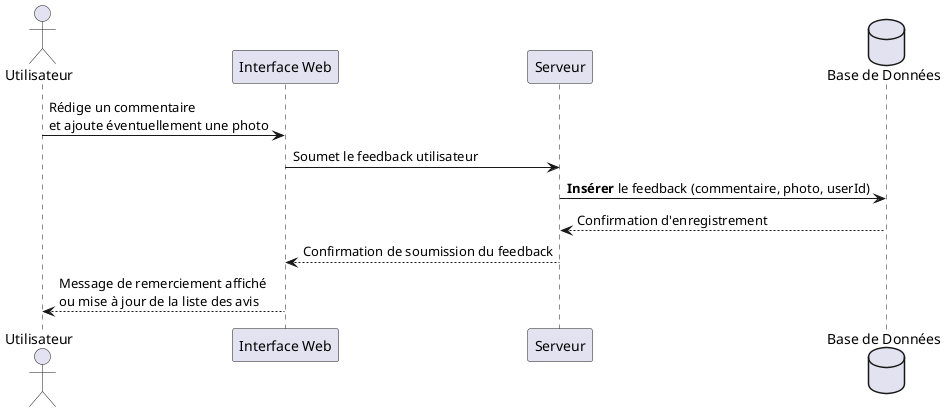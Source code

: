 @startuml
actor Utilisateur as U
participant "Interface Web" as UI
participant "Serveur" as Server
database "Base de Données" as DB

U -> UI : Rédige un commentaire \net ajoute éventuellement une photo
UI -> Server : Soumet le feedback utilisateur
Server -> DB : **Insérer** le feedback (commentaire, photo, userId)
DB --> Server : Confirmation d'enregistrement
Server --> UI : Confirmation de soumission du feedback
UI --> U : Message de remerciement affiché \nou mise à jour de la liste des avis
@enduml
